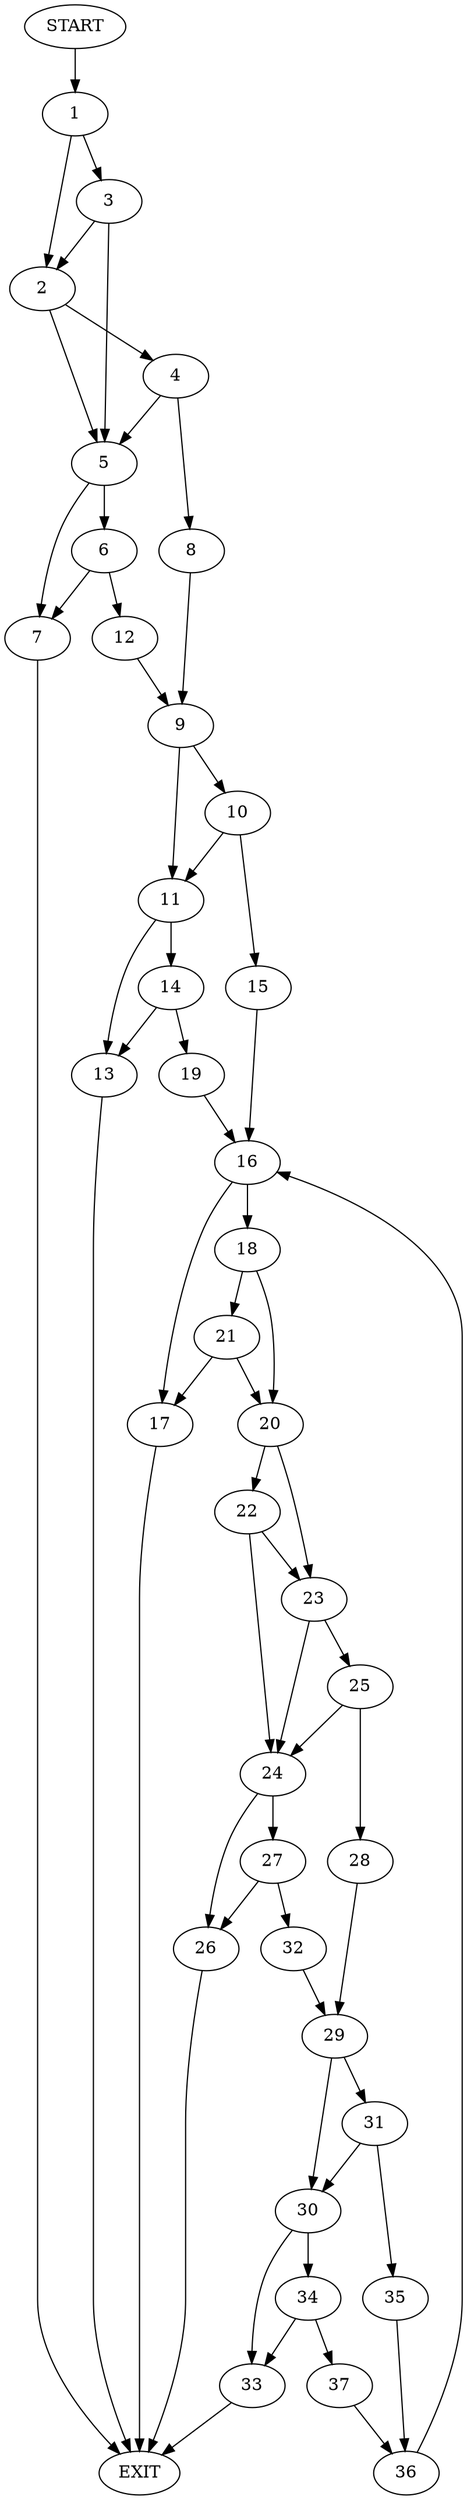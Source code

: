 digraph {
0 [label="START"];
1;
2;
3;
4;
5;
6;
7;
8;
9;
10;
11;
12;
13;
14;
15;
16;
17;
18;
19;
20;
21;
22;
23;
24;
25;
26;
27;
28;
29;
30;
31;
32;
33;
34;
35;
36;
37;
38 [label="EXIT"];
0 -> 1;
1 -> 2;
1 -> 3;
2 -> 4;
2 -> 5;
3 -> 2;
3 -> 5;
5 -> 6;
5 -> 7;
4 -> 8;
4 -> 5;
8 -> 9;
9 -> 10;
9 -> 11;
6 -> 12;
6 -> 7;
7 -> 38;
12 -> 9;
11 -> 13;
11 -> 14;
10 -> 15;
10 -> 11;
15 -> 16;
16 -> 17;
16 -> 18;
14 -> 13;
14 -> 19;
13 -> 38;
19 -> 16;
18 -> 20;
18 -> 21;
17 -> 38;
21 -> 17;
21 -> 20;
20 -> 22;
20 -> 23;
22 -> 23;
22 -> 24;
23 -> 25;
23 -> 24;
24 -> 26;
24 -> 27;
25 -> 28;
25 -> 24;
28 -> 29;
29 -> 30;
29 -> 31;
27 -> 26;
27 -> 32;
26 -> 38;
32 -> 29;
30 -> 33;
30 -> 34;
31 -> 30;
31 -> 35;
35 -> 36;
36 -> 16;
34 -> 33;
34 -> 37;
33 -> 38;
37 -> 36;
}